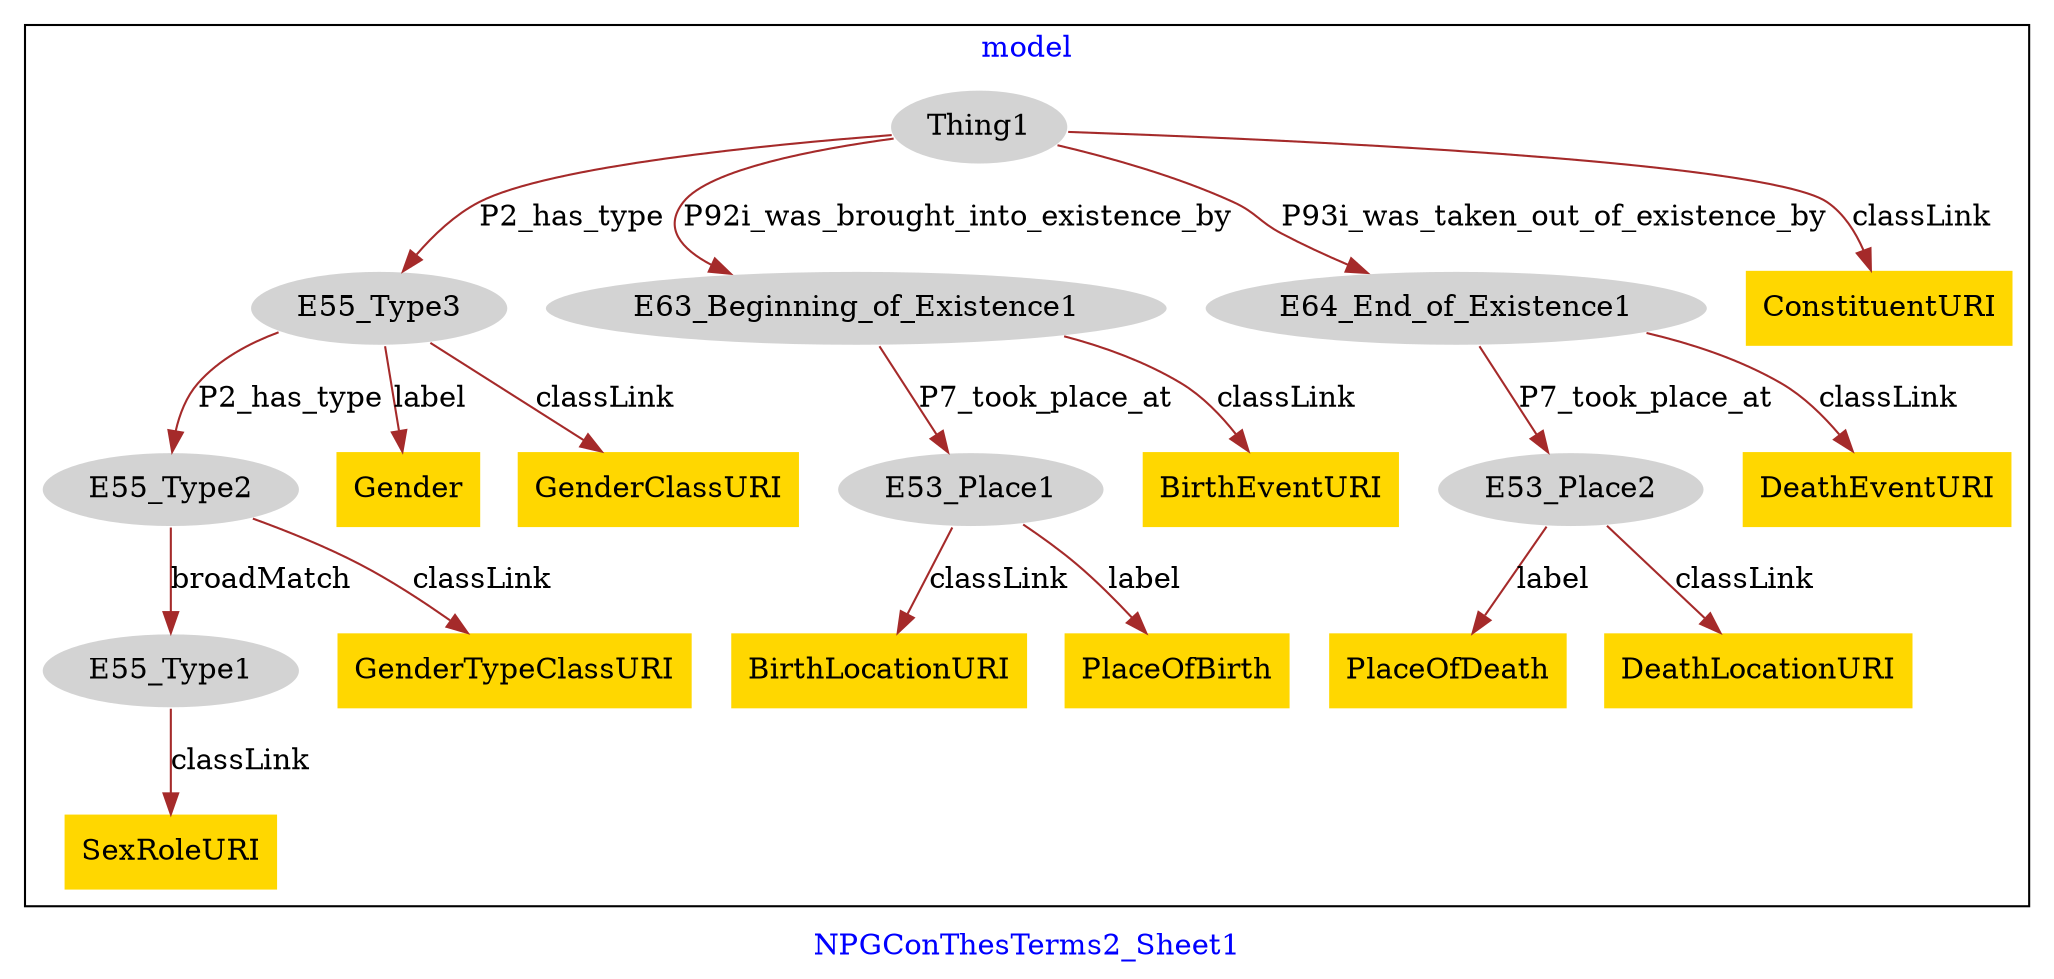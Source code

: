 digraph n0 {
fontcolor="blue"
remincross="true"
label="NPGConThesTerms2_Sheet1"
subgraph cluster {
label="model"
n2[style="filled",color="white",fillcolor="lightgray",label="E55_Type2"];
n3[style="filled",color="white",fillcolor="lightgray",label="E55_Type1"];
n4[style="filled",color="white",fillcolor="lightgray",label="E55_Type3"];
n5[style="filled",color="white",fillcolor="lightgray",label="E63_Beginning_of_Existence1"];
n6[style="filled",color="white",fillcolor="lightgray",label="E53_Place1"];
n7[style="filled",color="white",fillcolor="lightgray",label="E64_End_of_Existence1"];
n8[style="filled",color="white",fillcolor="lightgray",label="E53_Place2"];
n9[style="filled",color="white",fillcolor="lightgray",label="Thing1"];
n10[shape="plaintext",style="filled",fillcolor="gold",label="GenderTypeClassURI"];
n11[shape="plaintext",style="filled",fillcolor="gold",label="DeathEventURI"];
n12[shape="plaintext",style="filled",fillcolor="gold",label="PlaceOfDeath"];
n13[shape="plaintext",style="filled",fillcolor="gold",label="Gender"];
n14[shape="plaintext",style="filled",fillcolor="gold",label="DeathLocationURI"];
n15[shape="plaintext",style="filled",fillcolor="gold",label="BirthLocationURI"];
n16[shape="plaintext",style="filled",fillcolor="gold",label="PlaceOfBirth"];
n17[shape="plaintext",style="filled",fillcolor="gold",label="ConstituentURI"];
n18[shape="plaintext",style="filled",fillcolor="gold",label="SexRoleURI"];
n19[shape="plaintext",style="filled",fillcolor="gold",label="GenderClassURI"];
n20[shape="plaintext",style="filled",fillcolor="gold",label="BirthEventURI"];
}
n2 -> n3[color="brown",fontcolor="black",label="broadMatch"]
n4 -> n2[color="brown",fontcolor="black",label="P2_has_type"]
n5 -> n6[color="brown",fontcolor="black",label="P7_took_place_at"]
n7 -> n8[color="brown",fontcolor="black",label="P7_took_place_at"]
n9 -> n4[color="brown",fontcolor="black",label="P2_has_type"]
n9 -> n5[color="brown",fontcolor="black",label="P92i_was_brought_into_existence_by"]
n9 -> n7[color="brown",fontcolor="black",label="P93i_was_taken_out_of_existence_by"]
n2 -> n10[color="brown",fontcolor="black",label="classLink"]
n7 -> n11[color="brown",fontcolor="black",label="classLink"]
n8 -> n12[color="brown",fontcolor="black",label="label"]
n4 -> n13[color="brown",fontcolor="black",label="label"]
n8 -> n14[color="brown",fontcolor="black",label="classLink"]
n6 -> n15[color="brown",fontcolor="black",label="classLink"]
n6 -> n16[color="brown",fontcolor="black",label="label"]
n9 -> n17[color="brown",fontcolor="black",label="classLink"]
n3 -> n18[color="brown",fontcolor="black",label="classLink"]
n4 -> n19[color="brown",fontcolor="black",label="classLink"]
n5 -> n20[color="brown",fontcolor="black",label="classLink"]
}

